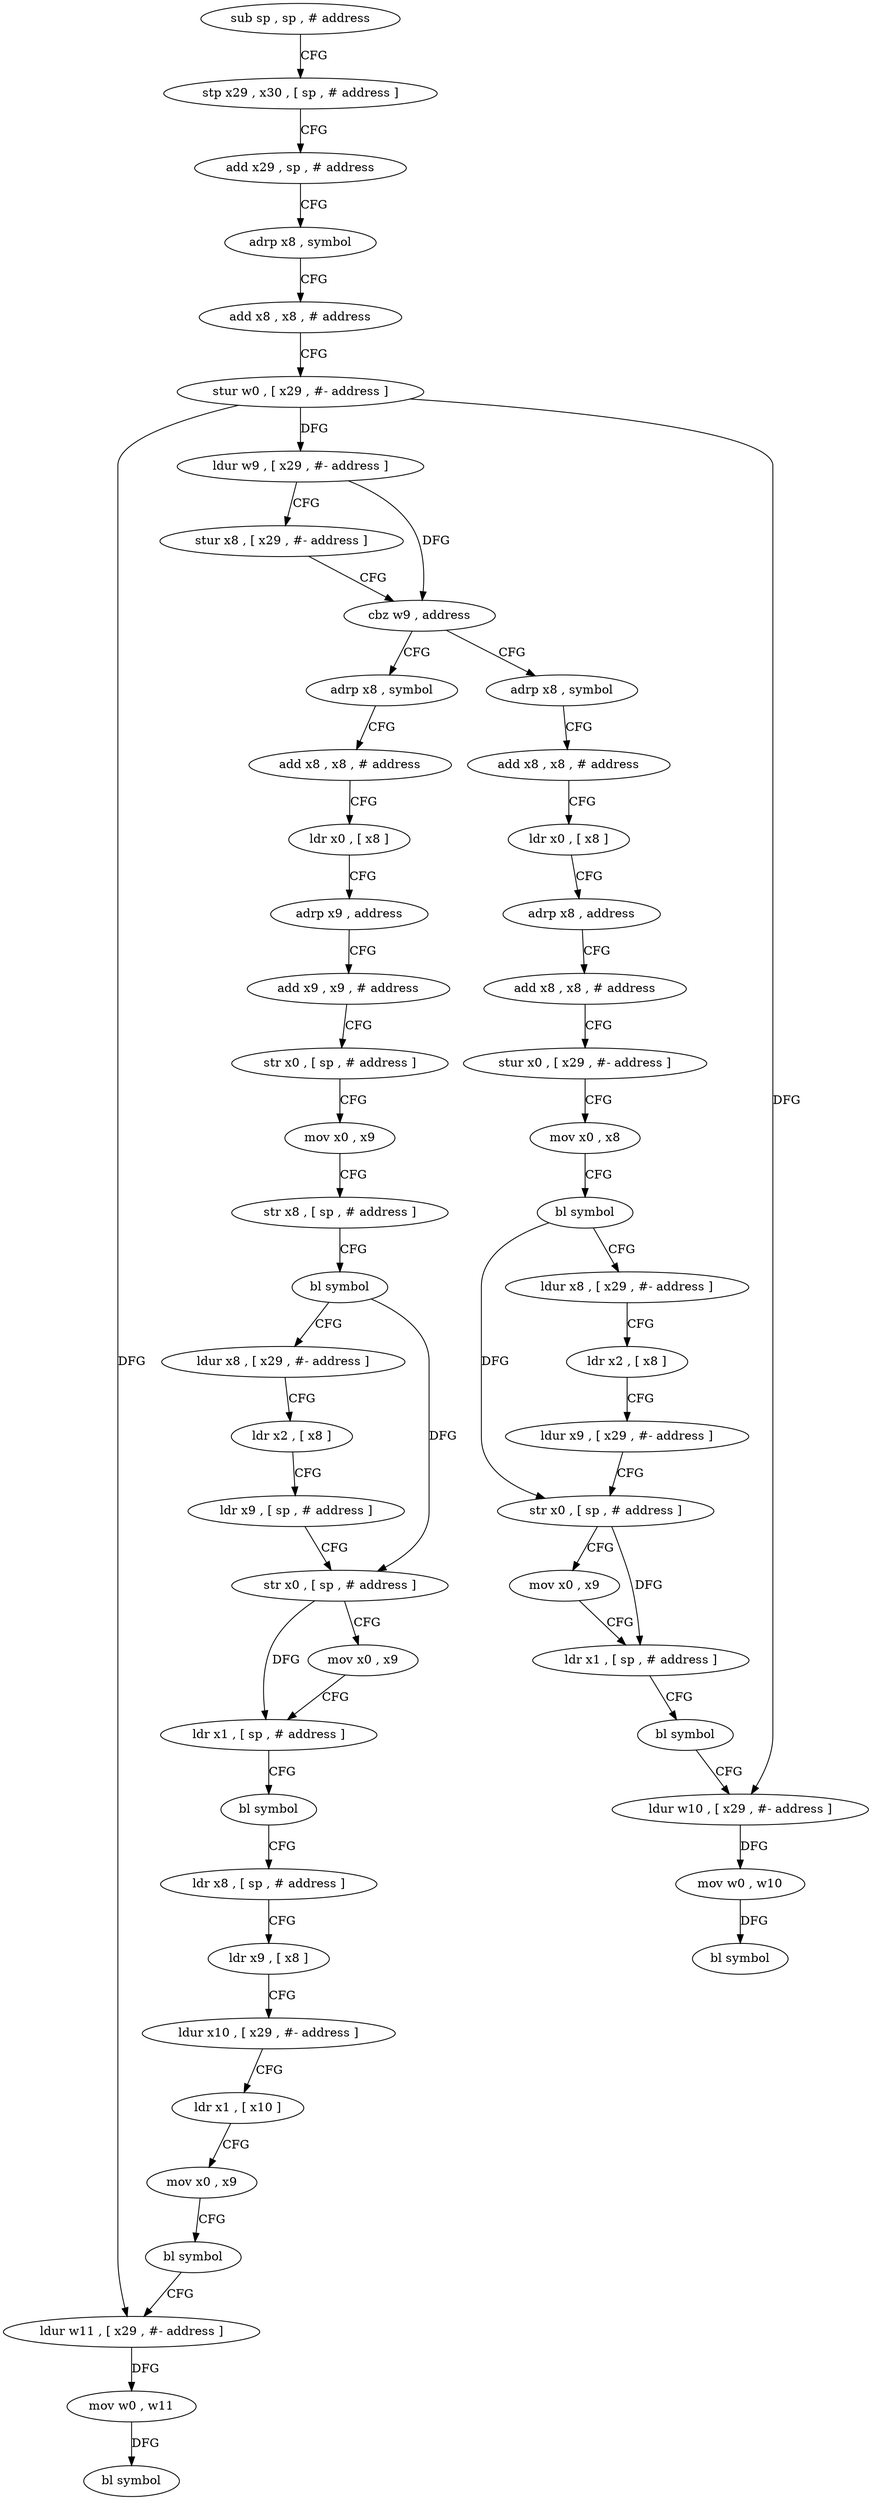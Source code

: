 digraph "func" {
"4201052" [label = "sub sp , sp , # address" ]
"4201056" [label = "stp x29 , x30 , [ sp , # address ]" ]
"4201060" [label = "add x29 , sp , # address" ]
"4201064" [label = "adrp x8 , symbol" ]
"4201068" [label = "add x8 , x8 , # address" ]
"4201072" [label = "stur w0 , [ x29 , #- address ]" ]
"4201076" [label = "ldur w9 , [ x29 , #- address ]" ]
"4201080" [label = "stur x8 , [ x29 , #- address ]" ]
"4201084" [label = "cbz w9 , address" ]
"4201160" [label = "adrp x8 , symbol" ]
"4201088" [label = "adrp x8 , symbol" ]
"4201164" [label = "add x8 , x8 , # address" ]
"4201168" [label = "ldr x0 , [ x8 ]" ]
"4201172" [label = "adrp x9 , address" ]
"4201176" [label = "add x9 , x9 , # address" ]
"4201180" [label = "str x0 , [ sp , # address ]" ]
"4201184" [label = "mov x0 , x9" ]
"4201188" [label = "str x8 , [ sp , # address ]" ]
"4201192" [label = "bl symbol" ]
"4201196" [label = "ldur x8 , [ x29 , #- address ]" ]
"4201200" [label = "ldr x2 , [ x8 ]" ]
"4201204" [label = "ldr x9 , [ sp , # address ]" ]
"4201208" [label = "str x0 , [ sp , # address ]" ]
"4201212" [label = "mov x0 , x9" ]
"4201216" [label = "ldr x1 , [ sp , # address ]" ]
"4201220" [label = "bl symbol" ]
"4201224" [label = "ldr x8 , [ sp , # address ]" ]
"4201228" [label = "ldr x9 , [ x8 ]" ]
"4201232" [label = "ldur x10 , [ x29 , #- address ]" ]
"4201236" [label = "ldr x1 , [ x10 ]" ]
"4201240" [label = "mov x0 , x9" ]
"4201244" [label = "bl symbol" ]
"4201248" [label = "ldur w11 , [ x29 , #- address ]" ]
"4201252" [label = "mov w0 , w11" ]
"4201256" [label = "bl symbol" ]
"4201092" [label = "add x8 , x8 , # address" ]
"4201096" [label = "ldr x0 , [ x8 ]" ]
"4201100" [label = "adrp x8 , address" ]
"4201104" [label = "add x8 , x8 , # address" ]
"4201108" [label = "stur x0 , [ x29 , #- address ]" ]
"4201112" [label = "mov x0 , x8" ]
"4201116" [label = "bl symbol" ]
"4201120" [label = "ldur x8 , [ x29 , #- address ]" ]
"4201124" [label = "ldr x2 , [ x8 ]" ]
"4201128" [label = "ldur x9 , [ x29 , #- address ]" ]
"4201132" [label = "str x0 , [ sp , # address ]" ]
"4201136" [label = "mov x0 , x9" ]
"4201140" [label = "ldr x1 , [ sp , # address ]" ]
"4201144" [label = "bl symbol" ]
"4201148" [label = "ldur w10 , [ x29 , #- address ]" ]
"4201152" [label = "mov w0 , w10" ]
"4201156" [label = "bl symbol" ]
"4201052" -> "4201056" [ label = "CFG" ]
"4201056" -> "4201060" [ label = "CFG" ]
"4201060" -> "4201064" [ label = "CFG" ]
"4201064" -> "4201068" [ label = "CFG" ]
"4201068" -> "4201072" [ label = "CFG" ]
"4201072" -> "4201076" [ label = "DFG" ]
"4201072" -> "4201248" [ label = "DFG" ]
"4201072" -> "4201148" [ label = "DFG" ]
"4201076" -> "4201080" [ label = "CFG" ]
"4201076" -> "4201084" [ label = "DFG" ]
"4201080" -> "4201084" [ label = "CFG" ]
"4201084" -> "4201160" [ label = "CFG" ]
"4201084" -> "4201088" [ label = "CFG" ]
"4201160" -> "4201164" [ label = "CFG" ]
"4201088" -> "4201092" [ label = "CFG" ]
"4201164" -> "4201168" [ label = "CFG" ]
"4201168" -> "4201172" [ label = "CFG" ]
"4201172" -> "4201176" [ label = "CFG" ]
"4201176" -> "4201180" [ label = "CFG" ]
"4201180" -> "4201184" [ label = "CFG" ]
"4201184" -> "4201188" [ label = "CFG" ]
"4201188" -> "4201192" [ label = "CFG" ]
"4201192" -> "4201196" [ label = "CFG" ]
"4201192" -> "4201208" [ label = "DFG" ]
"4201196" -> "4201200" [ label = "CFG" ]
"4201200" -> "4201204" [ label = "CFG" ]
"4201204" -> "4201208" [ label = "CFG" ]
"4201208" -> "4201212" [ label = "CFG" ]
"4201208" -> "4201216" [ label = "DFG" ]
"4201212" -> "4201216" [ label = "CFG" ]
"4201216" -> "4201220" [ label = "CFG" ]
"4201220" -> "4201224" [ label = "CFG" ]
"4201224" -> "4201228" [ label = "CFG" ]
"4201228" -> "4201232" [ label = "CFG" ]
"4201232" -> "4201236" [ label = "CFG" ]
"4201236" -> "4201240" [ label = "CFG" ]
"4201240" -> "4201244" [ label = "CFG" ]
"4201244" -> "4201248" [ label = "CFG" ]
"4201248" -> "4201252" [ label = "DFG" ]
"4201252" -> "4201256" [ label = "DFG" ]
"4201092" -> "4201096" [ label = "CFG" ]
"4201096" -> "4201100" [ label = "CFG" ]
"4201100" -> "4201104" [ label = "CFG" ]
"4201104" -> "4201108" [ label = "CFG" ]
"4201108" -> "4201112" [ label = "CFG" ]
"4201112" -> "4201116" [ label = "CFG" ]
"4201116" -> "4201120" [ label = "CFG" ]
"4201116" -> "4201132" [ label = "DFG" ]
"4201120" -> "4201124" [ label = "CFG" ]
"4201124" -> "4201128" [ label = "CFG" ]
"4201128" -> "4201132" [ label = "CFG" ]
"4201132" -> "4201136" [ label = "CFG" ]
"4201132" -> "4201140" [ label = "DFG" ]
"4201136" -> "4201140" [ label = "CFG" ]
"4201140" -> "4201144" [ label = "CFG" ]
"4201144" -> "4201148" [ label = "CFG" ]
"4201148" -> "4201152" [ label = "DFG" ]
"4201152" -> "4201156" [ label = "DFG" ]
}
